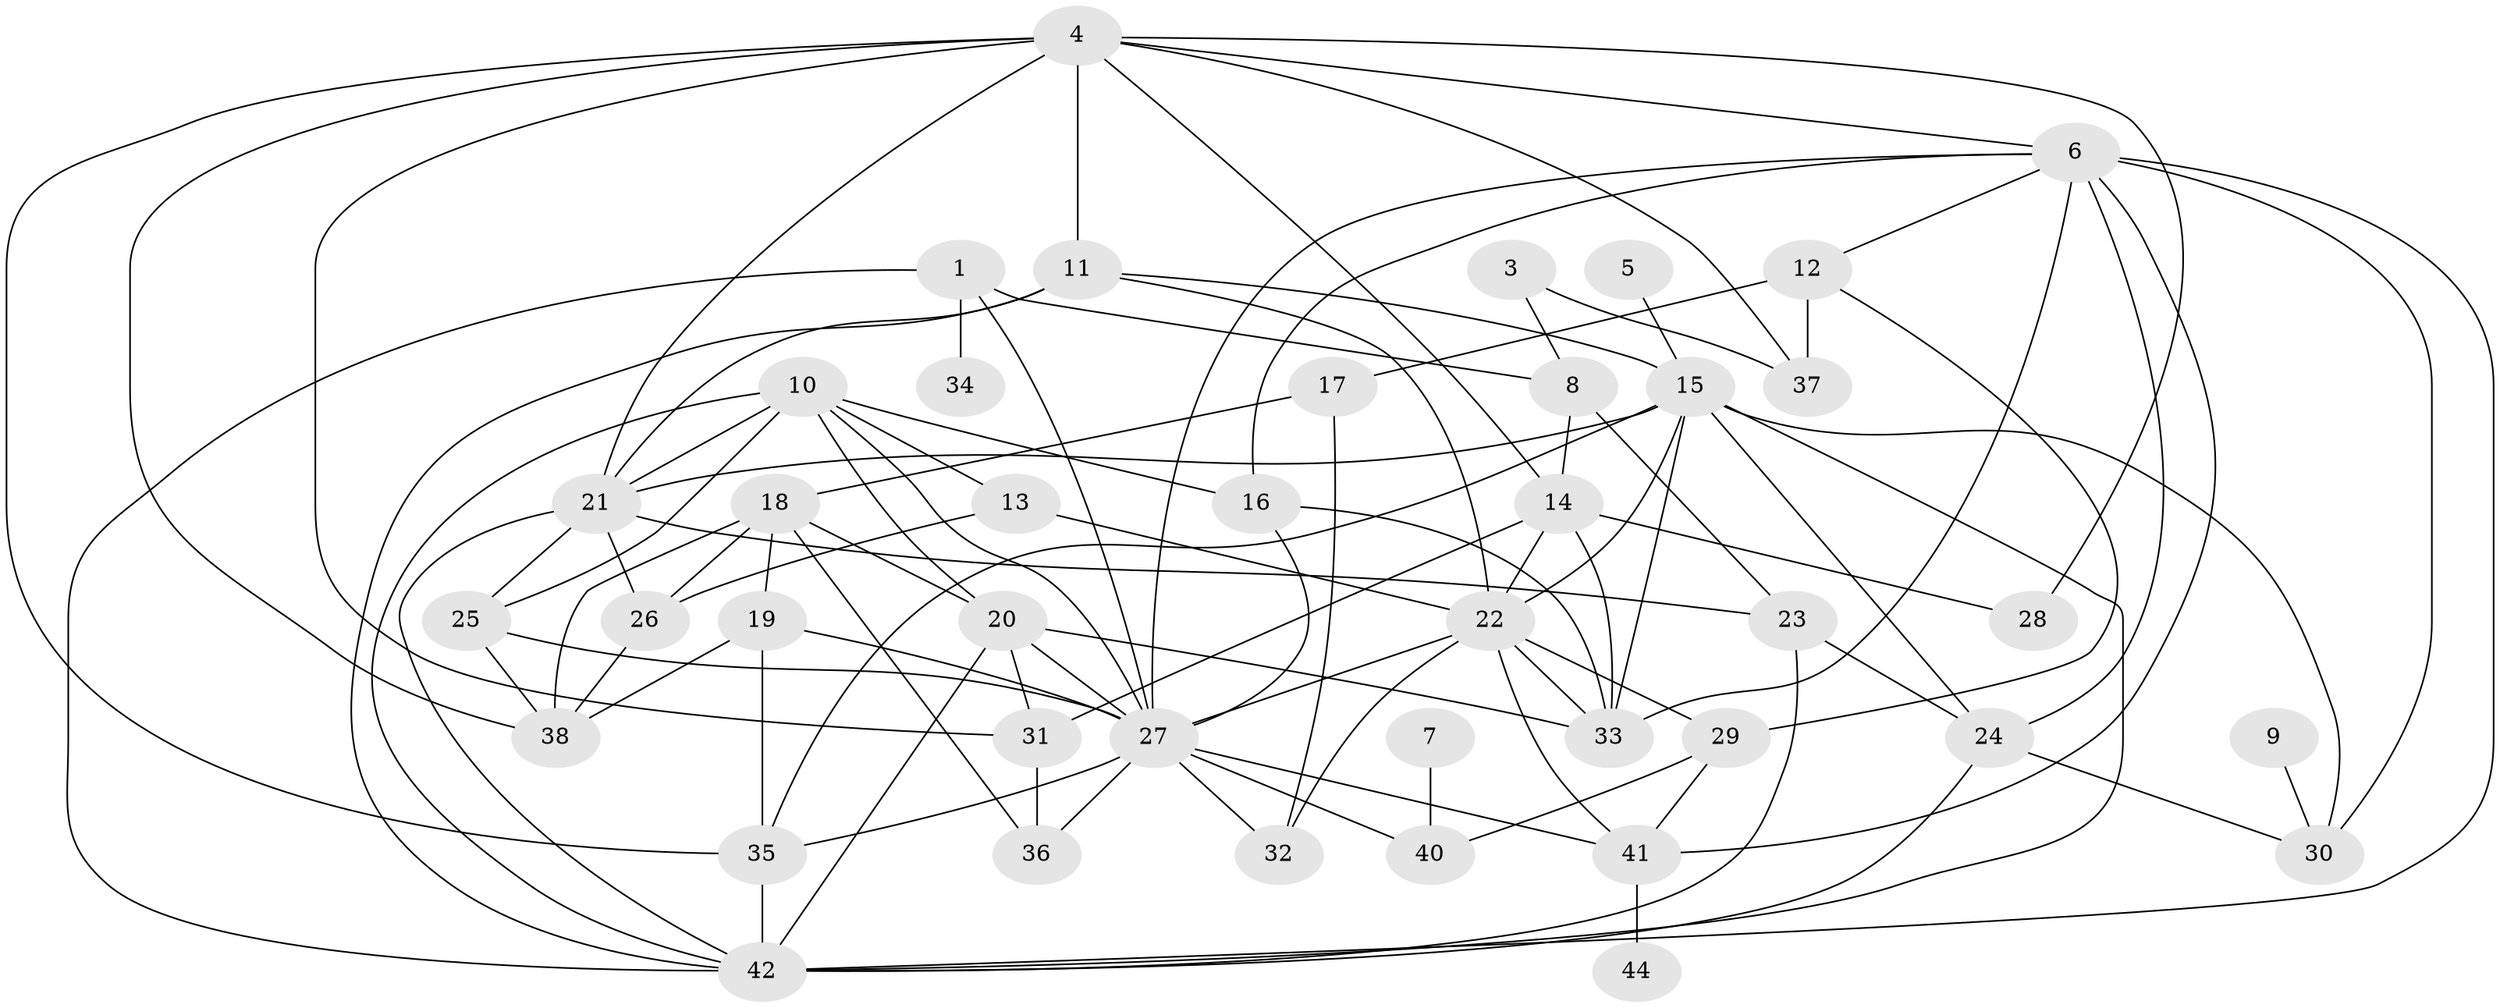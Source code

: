 // original degree distribution, {3: 0.2159090909090909, 4: 0.25, 8: 0.022727272727272728, 7: 0.045454545454545456, 0: 0.03409090909090909, 2: 0.20454545454545456, 6: 0.07954545454545454, 5: 0.09090909090909091, 1: 0.056818181818181816}
// Generated by graph-tools (version 1.1) at 2025/00/03/09/25 03:00:46]
// undirected, 41 vertices, 97 edges
graph export_dot {
graph [start="1"]
  node [color=gray90,style=filled];
  1;
  3;
  4;
  5;
  6;
  7;
  8;
  9;
  10;
  11;
  12;
  13;
  14;
  15;
  16;
  17;
  18;
  19;
  20;
  21;
  22;
  23;
  24;
  25;
  26;
  27;
  28;
  29;
  30;
  31;
  32;
  33;
  34;
  35;
  36;
  37;
  38;
  40;
  41;
  42;
  44;
  1 -- 8 [weight=1.0];
  1 -- 27 [weight=1.0];
  1 -- 34 [weight=1.0];
  1 -- 42 [weight=1.0];
  3 -- 8 [weight=1.0];
  3 -- 37 [weight=1.0];
  4 -- 6 [weight=1.0];
  4 -- 11 [weight=1.0];
  4 -- 14 [weight=1.0];
  4 -- 21 [weight=1.0];
  4 -- 28 [weight=2.0];
  4 -- 31 [weight=2.0];
  4 -- 35 [weight=1.0];
  4 -- 37 [weight=1.0];
  4 -- 38 [weight=1.0];
  5 -- 15 [weight=1.0];
  6 -- 12 [weight=1.0];
  6 -- 16 [weight=1.0];
  6 -- 24 [weight=2.0];
  6 -- 27 [weight=1.0];
  6 -- 30 [weight=1.0];
  6 -- 33 [weight=1.0];
  6 -- 41 [weight=1.0];
  6 -- 42 [weight=1.0];
  7 -- 40 [weight=1.0];
  8 -- 14 [weight=2.0];
  8 -- 23 [weight=1.0];
  9 -- 30 [weight=1.0];
  10 -- 13 [weight=1.0];
  10 -- 16 [weight=1.0];
  10 -- 20 [weight=1.0];
  10 -- 21 [weight=1.0];
  10 -- 25 [weight=1.0];
  10 -- 27 [weight=1.0];
  10 -- 42 [weight=2.0];
  11 -- 15 [weight=1.0];
  11 -- 21 [weight=1.0];
  11 -- 22 [weight=1.0];
  11 -- 42 [weight=1.0];
  12 -- 17 [weight=3.0];
  12 -- 29 [weight=1.0];
  12 -- 37 [weight=2.0];
  13 -- 22 [weight=1.0];
  13 -- 26 [weight=1.0];
  14 -- 22 [weight=1.0];
  14 -- 28 [weight=1.0];
  14 -- 31 [weight=1.0];
  14 -- 33 [weight=2.0];
  15 -- 21 [weight=1.0];
  15 -- 22 [weight=1.0];
  15 -- 24 [weight=1.0];
  15 -- 30 [weight=1.0];
  15 -- 33 [weight=1.0];
  15 -- 35 [weight=1.0];
  15 -- 42 [weight=1.0];
  16 -- 27 [weight=1.0];
  16 -- 33 [weight=1.0];
  17 -- 18 [weight=2.0];
  17 -- 32 [weight=1.0];
  18 -- 19 [weight=1.0];
  18 -- 20 [weight=1.0];
  18 -- 26 [weight=1.0];
  18 -- 36 [weight=1.0];
  18 -- 38 [weight=1.0];
  19 -- 27 [weight=1.0];
  19 -- 35 [weight=2.0];
  19 -- 38 [weight=1.0];
  20 -- 27 [weight=1.0];
  20 -- 31 [weight=1.0];
  20 -- 33 [weight=1.0];
  20 -- 42 [weight=1.0];
  21 -- 23 [weight=1.0];
  21 -- 25 [weight=1.0];
  21 -- 26 [weight=1.0];
  21 -- 42 [weight=1.0];
  22 -- 27 [weight=1.0];
  22 -- 29 [weight=1.0];
  22 -- 32 [weight=1.0];
  22 -- 33 [weight=2.0];
  22 -- 41 [weight=1.0];
  23 -- 24 [weight=1.0];
  23 -- 42 [weight=1.0];
  24 -- 30 [weight=1.0];
  24 -- 42 [weight=1.0];
  25 -- 27 [weight=1.0];
  25 -- 38 [weight=1.0];
  26 -- 38 [weight=1.0];
  27 -- 32 [weight=1.0];
  27 -- 35 [weight=1.0];
  27 -- 36 [weight=1.0];
  27 -- 40 [weight=1.0];
  27 -- 41 [weight=1.0];
  29 -- 40 [weight=1.0];
  29 -- 41 [weight=1.0];
  31 -- 36 [weight=2.0];
  35 -- 42 [weight=2.0];
  41 -- 44 [weight=1.0];
}
